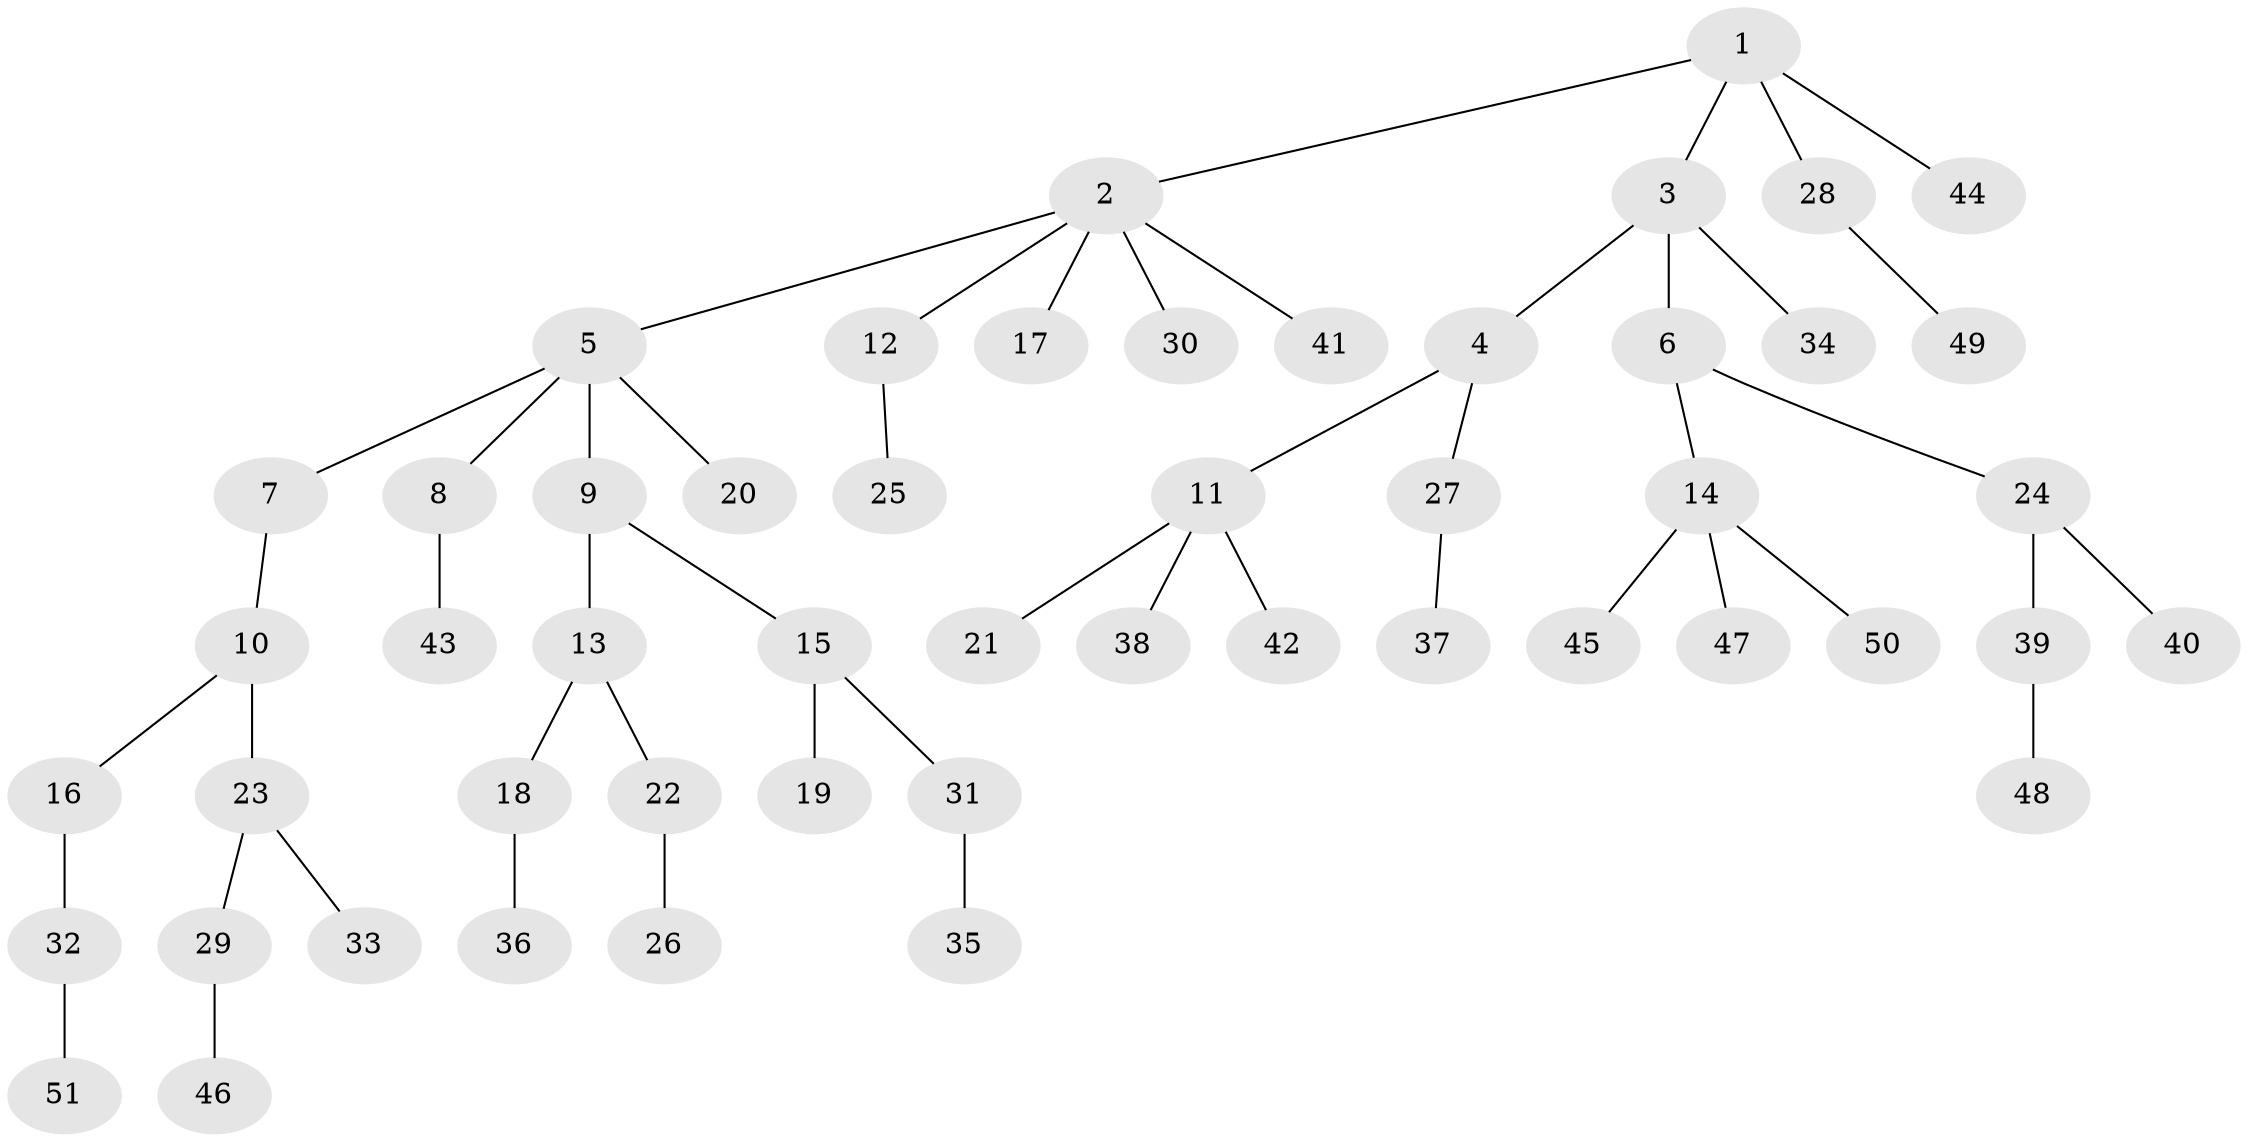// coarse degree distribution, {4: 0.02857142857142857, 6: 0.05714285714285714, 3: 0.2, 2: 0.17142857142857143, 1: 0.5428571428571428}
// Generated by graph-tools (version 1.1) at 2025/52/02/27/25 19:52:12]
// undirected, 51 vertices, 50 edges
graph export_dot {
graph [start="1"]
  node [color=gray90,style=filled];
  1;
  2;
  3;
  4;
  5;
  6;
  7;
  8;
  9;
  10;
  11;
  12;
  13;
  14;
  15;
  16;
  17;
  18;
  19;
  20;
  21;
  22;
  23;
  24;
  25;
  26;
  27;
  28;
  29;
  30;
  31;
  32;
  33;
  34;
  35;
  36;
  37;
  38;
  39;
  40;
  41;
  42;
  43;
  44;
  45;
  46;
  47;
  48;
  49;
  50;
  51;
  1 -- 2;
  1 -- 3;
  1 -- 28;
  1 -- 44;
  2 -- 5;
  2 -- 12;
  2 -- 17;
  2 -- 30;
  2 -- 41;
  3 -- 4;
  3 -- 6;
  3 -- 34;
  4 -- 11;
  4 -- 27;
  5 -- 7;
  5 -- 8;
  5 -- 9;
  5 -- 20;
  6 -- 14;
  6 -- 24;
  7 -- 10;
  8 -- 43;
  9 -- 13;
  9 -- 15;
  10 -- 16;
  10 -- 23;
  11 -- 21;
  11 -- 38;
  11 -- 42;
  12 -- 25;
  13 -- 18;
  13 -- 22;
  14 -- 45;
  14 -- 47;
  14 -- 50;
  15 -- 19;
  15 -- 31;
  16 -- 32;
  18 -- 36;
  22 -- 26;
  23 -- 29;
  23 -- 33;
  24 -- 39;
  24 -- 40;
  27 -- 37;
  28 -- 49;
  29 -- 46;
  31 -- 35;
  32 -- 51;
  39 -- 48;
}
